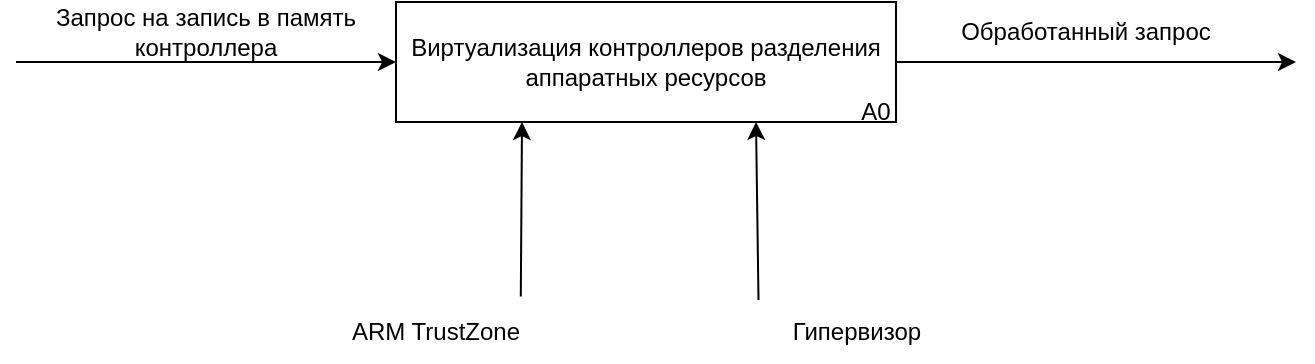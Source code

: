 <mxfile version="24.5.4" type="device" pages="2">
  <diagram name="Page-1" id="two7AJyQK5AV_vLxOYdT">
    <mxGraphModel dx="813" dy="454" grid="1" gridSize="10" guides="1" tooltips="1" connect="1" arrows="1" fold="1" page="1" pageScale="1" pageWidth="850" pageHeight="1100" math="0" shadow="0">
      <root>
        <mxCell id="0" />
        <mxCell id="1" parent="0" />
        <mxCell id="vDNXfYjLbYav8jDJaHbC-3" value="Виртуализация контроллеров разделения аппаратных ресурсов " style="rounded=0;whiteSpace=wrap;html=1;" parent="1" vertex="1">
          <mxGeometry x="360" y="190" width="250" height="60" as="geometry" />
        </mxCell>
        <mxCell id="vDNXfYjLbYav8jDJaHbC-4" value="" style="endArrow=classic;html=1;rounded=0;entryX=0;entryY=0.5;entryDx=0;entryDy=0;" parent="1" target="vDNXfYjLbYav8jDJaHbC-3" edge="1">
          <mxGeometry width="50" height="50" relative="1" as="geometry">
            <mxPoint x="170" y="220" as="sourcePoint" />
            <mxPoint x="450" y="200" as="targetPoint" />
          </mxGeometry>
        </mxCell>
        <mxCell id="vDNXfYjLbYav8jDJaHbC-5" value="" style="endArrow=classic;html=1;rounded=0;exitX=1;exitY=0.5;exitDx=0;exitDy=0;" parent="1" source="vDNXfYjLbYav8jDJaHbC-3" edge="1">
          <mxGeometry width="50" height="50" relative="1" as="geometry">
            <mxPoint x="400" y="250" as="sourcePoint" />
            <mxPoint x="810" y="220" as="targetPoint" />
          </mxGeometry>
        </mxCell>
        <mxCell id="vDNXfYjLbYav8jDJaHbC-6" value="Запрос на запись в память контроллера" style="text;html=1;align=center;verticalAlign=middle;whiteSpace=wrap;rounded=0;" parent="1" vertex="1">
          <mxGeometry x="180" y="190" width="170" height="30" as="geometry" />
        </mxCell>
        <mxCell id="vDNXfYjLbYav8jDJaHbC-16" value="Обработанный запрос" style="text;html=1;align=center;verticalAlign=middle;whiteSpace=wrap;rounded=0;" parent="1" vertex="1">
          <mxGeometry x="630" y="190" width="150" height="30" as="geometry" />
        </mxCell>
        <mxCell id="vDNXfYjLbYav8jDJaHbC-17" value="A0" style="text;html=1;align=center;verticalAlign=middle;whiteSpace=wrap;rounded=0;" parent="1" vertex="1">
          <mxGeometry x="570" y="230" width="60" height="30" as="geometry" />
        </mxCell>
        <mxCell id="hFL_JA1HjYXLilo1OL7Q-1" value="" style="endArrow=classic;html=1;rounded=0;entryX=0.25;entryY=1;entryDx=0;entryDy=0;exitX=0.924;exitY=-0.09;exitDx=0;exitDy=0;exitPerimeter=0;" parent="1" source="hFL_JA1HjYXLilo1OL7Q-3" edge="1">
          <mxGeometry width="50" height="50" relative="1" as="geometry">
            <mxPoint x="423" y="330" as="sourcePoint" />
            <mxPoint x="423" y="250" as="targetPoint" />
          </mxGeometry>
        </mxCell>
        <mxCell id="hFL_JA1HjYXLilo1OL7Q-2" value="" style="endArrow=classic;html=1;rounded=0;entryX=0.25;entryY=1;entryDx=0;entryDy=0;exitX=0.11;exitY=-0.033;exitDx=0;exitDy=0;exitPerimeter=0;" parent="1" source="hFL_JA1HjYXLilo1OL7Q-4" edge="1">
          <mxGeometry width="50" height="50" relative="1" as="geometry">
            <mxPoint x="540" y="330" as="sourcePoint" />
            <mxPoint x="540" y="250" as="targetPoint" />
          </mxGeometry>
        </mxCell>
        <mxCell id="hFL_JA1HjYXLilo1OL7Q-3" value="ARM TrustZone" style="text;html=1;align=center;verticalAlign=middle;whiteSpace=wrap;rounded=0;" parent="1" vertex="1">
          <mxGeometry x="330" y="340" width="100" height="30" as="geometry" />
        </mxCell>
        <mxCell id="hFL_JA1HjYXLilo1OL7Q-4" value="&lt;div&gt;Гипервизор&lt;/div&gt;" style="text;html=1;align=center;verticalAlign=middle;whiteSpace=wrap;rounded=0;" parent="1" vertex="1">
          <mxGeometry x="527.5" y="340" width="125" height="30" as="geometry" />
        </mxCell>
      </root>
    </mxGraphModel>
  </diagram>
  <diagram id="eidY-8nsqPivrirxlFFz" name="Page-2">
    <mxGraphModel dx="2188" dy="1223" grid="1" gridSize="10" guides="1" tooltips="1" connect="1" arrows="1" fold="1" page="1" pageScale="1" pageWidth="850" pageHeight="1100" math="0" shadow="0">
      <root>
        <mxCell id="0" />
        <mxCell id="1" parent="0" />
        <mxCell id="N4-1eTYmswgsE6Q3dom0-2" value="&lt;font style=&quot;font-size: 18px;&quot;&gt;Пометить область памяти контроллера как доступную только для чтения&lt;/font&gt;" style="rounded=0;whiteSpace=wrap;html=1;" parent="1" vertex="1">
          <mxGeometry x="350" y="180" width="260" height="70" as="geometry" />
        </mxCell>
        <mxCell id="N4-1eTYmswgsE6Q3dom0-3" value="" style="endArrow=classic;html=1;rounded=0;entryX=0;entryY=0.5;entryDx=0;entryDy=0;" parent="1" edge="1">
          <mxGeometry width="50" height="50" relative="1" as="geometry">
            <mxPoint x="240" y="375" as="sourcePoint" />
            <mxPoint x="740" y="374.5" as="targetPoint" />
          </mxGeometry>
        </mxCell>
        <mxCell id="N4-1eTYmswgsE6Q3dom0-4" value="" style="endArrow=classic;html=1;rounded=0;exitX=1;exitY=0.5;exitDx=0;exitDy=0;entryX=0;entryY=0.279;entryDx=0;entryDy=0;entryPerimeter=0;" parent="1" source="N4-1eTYmswgsE6Q3dom0-2" target="N4-1eTYmswgsE6Q3dom0-11" edge="1">
          <mxGeometry width="50" height="50" relative="1" as="geometry">
            <mxPoint x="400" y="250" as="sourcePoint" />
            <mxPoint x="810" y="220" as="targetPoint" />
            <Array as="points">
              <mxPoint x="640" y="215" />
              <mxPoint x="640" y="340" />
            </Array>
          </mxGeometry>
        </mxCell>
        <mxCell id="N4-1eTYmswgsE6Q3dom0-5" value="&lt;font style=&quot;font-size: 14px;&quot;&gt;Запрос на запись в память контроллера&lt;/font&gt;" style="text;html=1;align=center;verticalAlign=middle;whiteSpace=wrap;rounded=0;" parent="1" vertex="1">
          <mxGeometry x="470" y="380" width="220" height="30" as="geometry" />
        </mxCell>
        <mxCell id="N4-1eTYmswgsE6Q3dom0-7" value="" style="endArrow=classic;html=1;rounded=0;entryX=0.5;entryY=1;entryDx=0;entryDy=0;" parent="1" target="N4-1eTYmswgsE6Q3dom0-2" edge="1">
          <mxGeometry width="50" height="50" relative="1" as="geometry">
            <mxPoint x="480" y="690" as="sourcePoint" />
            <mxPoint x="540" y="250" as="targetPoint" />
          </mxGeometry>
        </mxCell>
        <mxCell id="N4-1eTYmswgsE6Q3dom0-8" value="&lt;font style=&quot;font-size: 16px;&quot;&gt;ARM TrustZone&lt;/font&gt;" style="text;html=1;align=center;verticalAlign=middle;whiteSpace=wrap;rounded=0;" parent="1" vertex="1">
          <mxGeometry x="417.5" y="690" width="125" height="30" as="geometry" />
        </mxCell>
        <mxCell id="N4-1eTYmswgsE6Q3dom0-10" value="&lt;font style=&quot;font-size: 11px;&quot;&gt;A31&lt;/font&gt;" style="text;html=1;align=center;verticalAlign=middle;whiteSpace=wrap;rounded=0;" parent="1" vertex="1">
          <mxGeometry x="568" y="230" width="60" height="30" as="geometry" />
        </mxCell>
        <mxCell id="N4-1eTYmswgsE6Q3dom0-11" value="&lt;font style=&quot;font-size: 18px;&quot;&gt;Сгенерировать исключение попытки записи в область памяти контроллера&lt;/font&gt;" style="rounded=0;whiteSpace=wrap;html=1;" parent="1" vertex="1">
          <mxGeometry x="680" y="320" width="260" height="70" as="geometry" />
        </mxCell>
        <mxCell id="N4-1eTYmswgsE6Q3dom0-12" value="&lt;font style=&quot;font-size: 18px;&quot;&gt;Проверить какая ВМ запрашивает запись&lt;/font&gt;" style="rounded=0;whiteSpace=wrap;html=1;" parent="1" vertex="1">
          <mxGeometry x="1025" y="449" width="250" height="70" as="geometry" />
        </mxCell>
        <mxCell id="N4-1eTYmswgsE6Q3dom0-13" value="&lt;font style=&quot;font-size: 18px;&quot;&gt;Обработать запрос &lt;/font&gt;" style="rounded=0;whiteSpace=wrap;html=1;" parent="1" vertex="1">
          <mxGeometry x="1360" y="548" width="260" height="70" as="geometry" />
        </mxCell>
        <mxCell id="N4-1eTYmswgsE6Q3dom0-14" value="" style="endArrow=classic;html=1;rounded=0;exitX=1;exitY=0.5;exitDx=0;exitDy=0;entryX=-0.003;entryY=0.45;entryDx=0;entryDy=0;entryPerimeter=0;" parent="1" source="N4-1eTYmswgsE6Q3dom0-11" target="N4-1eTYmswgsE6Q3dom0-12" edge="1">
          <mxGeometry width="50" height="50" relative="1" as="geometry">
            <mxPoint x="980" y="480" as="sourcePoint" />
            <mxPoint x="1030" y="430" as="targetPoint" />
            <Array as="points">
              <mxPoint x="970" y="355" />
              <mxPoint x="970" y="480" />
            </Array>
          </mxGeometry>
        </mxCell>
        <mxCell id="N4-1eTYmswgsE6Q3dom0-15" value="&lt;font style=&quot;font-size: 14px;&quot;&gt;Запрос&lt;/font&gt;" style="text;html=1;align=center;verticalAlign=middle;whiteSpace=wrap;rounded=0;" parent="1" vertex="1">
          <mxGeometry x="960" y="449" width="75" height="30" as="geometry" />
        </mxCell>
        <mxCell id="N4-1eTYmswgsE6Q3dom0-16" value="" style="endArrow=classic;html=1;rounded=0;exitX=1;exitY=0.5;exitDx=0;exitDy=0;entryX=0;entryY=0.5;entryDx=0;entryDy=0;" parent="1" source="N4-1eTYmswgsE6Q3dom0-12" target="N4-1eTYmswgsE6Q3dom0-13" edge="1">
          <mxGeometry width="50" height="50" relative="1" as="geometry">
            <mxPoint x="1150" y="390" as="sourcePoint" />
            <mxPoint x="1200" y="340" as="targetPoint" />
            <Array as="points">
              <mxPoint x="1300" y="484" />
              <mxPoint x="1300" y="583" />
            </Array>
          </mxGeometry>
        </mxCell>
        <mxCell id="N4-1eTYmswgsE6Q3dom0-17" value="&lt;font style=&quot;font-size: 14px;&quot;&gt;Запрос&lt;/font&gt;" style="text;html=1;align=center;verticalAlign=middle;whiteSpace=wrap;rounded=0;" parent="1" vertex="1">
          <mxGeometry x="1294" y="558" width="70" height="30" as="geometry" />
        </mxCell>
        <mxCell id="XKv15EnR_aN_UG9g1W0T-1" value="" style="endArrow=classic;html=1;rounded=0;exitX=1;exitY=0.5;exitDx=0;exitDy=0;" parent="1" edge="1">
          <mxGeometry width="50" height="50" relative="1" as="geometry">
            <mxPoint x="1620" y="582.74" as="sourcePoint" />
            <mxPoint x="1820" y="582.74" as="targetPoint" />
          </mxGeometry>
        </mxCell>
        <mxCell id="XKv15EnR_aN_UG9g1W0T-2" value="&lt;font style=&quot;font-size: 14px;&quot;&gt;Обработанный запрос&lt;/font&gt;" style="text;html=1;align=center;verticalAlign=middle;whiteSpace=wrap;rounded=0;" parent="1" vertex="1">
          <mxGeometry x="1632.5" y="550" width="150" height="30" as="geometry" />
        </mxCell>
        <mxCell id="XKv15EnR_aN_UG9g1W0T-3" value="&lt;font style=&quot;font-size: 11px;&quot;&gt;A32&lt;/font&gt;" style="text;html=1;align=center;verticalAlign=middle;whiteSpace=wrap;rounded=0;" parent="1" vertex="1">
          <mxGeometry x="900" y="370" width="60" height="30" as="geometry" />
        </mxCell>
        <mxCell id="XKv15EnR_aN_UG9g1W0T-4" value="&lt;font style=&quot;font-size: 11px;&quot;&gt;A33&lt;/font&gt;" style="text;html=1;align=center;verticalAlign=middle;whiteSpace=wrap;rounded=0;" parent="1" vertex="1">
          <mxGeometry x="1234" y="499" width="60" height="29" as="geometry" />
        </mxCell>
        <mxCell id="XKv15EnR_aN_UG9g1W0T-5" value="&lt;font style=&quot;font-size: 11px;&quot;&gt;A34&lt;/font&gt;" style="text;html=1;align=center;verticalAlign=middle;whiteSpace=wrap;rounded=0;" parent="1" vertex="1">
          <mxGeometry x="1580" y="596" width="52.5" height="30" as="geometry" />
        </mxCell>
        <mxCell id="XKv15EnR_aN_UG9g1W0T-10" value="" style="endArrow=classic;html=1;rounded=0;entryX=0.5;entryY=1;entryDx=0;entryDy=0;" parent="1" edge="1">
          <mxGeometry width="50" height="50" relative="1" as="geometry">
            <mxPoint x="860" y="681" as="sourcePoint" />
            <mxPoint x="860" y="390" as="targetPoint" />
          </mxGeometry>
        </mxCell>
        <mxCell id="XKv15EnR_aN_UG9g1W0T-12" value="" style="endArrow=classic;html=1;rounded=0;entryX=0.5;entryY=1;entryDx=0;entryDy=0;" parent="1" edge="1">
          <mxGeometry width="50" height="50" relative="1" as="geometry">
            <mxPoint x="1223" y="680" as="sourcePoint" />
            <mxPoint x="1222" y="519" as="targetPoint" />
          </mxGeometry>
        </mxCell>
        <mxCell id="XKv15EnR_aN_UG9g1W0T-14" value="" style="endArrow=classic;html=1;rounded=0;" parent="1" edge="1">
          <mxGeometry width="50" height="50" relative="1" as="geometry">
            <mxPoint x="1572.5" y="690" as="sourcePoint" />
            <mxPoint x="1573" y="620" as="targetPoint" />
          </mxGeometry>
        </mxCell>
        <mxCell id="XKv15EnR_aN_UG9g1W0T-15" value="&lt;font style=&quot;font-size: 15px;&quot;&gt;Гипервизор&lt;/font&gt;" style="text;html=1;align=center;verticalAlign=middle;whiteSpace=wrap;rounded=0;" parent="1" vertex="1">
          <mxGeometry x="1512.5" y="690" width="125" height="30" as="geometry" />
        </mxCell>
        <mxCell id="hsEq4wkH1quAXEF0mcn0-1" value="&lt;font style=&quot;font-size: 14px;&quot;&gt;Область памяти контроллера&lt;/font&gt;" style="text;html=1;align=center;verticalAlign=middle;whiteSpace=wrap;rounded=0;" parent="1" vertex="1">
          <mxGeometry x="690" y="140" width="120" height="30" as="geometry" />
        </mxCell>
        <mxCell id="NG2uyN7nHYZe90FRT-qd-1" value="" style="endArrow=classic;html=1;rounded=0;entryX=0;entryY=0.5;entryDx=0;entryDy=0;" parent="1" edge="1">
          <mxGeometry width="50" height="50" relative="1" as="geometry">
            <mxPoint x="240" y="220" as="sourcePoint" />
            <mxPoint x="350" y="220" as="targetPoint" />
          </mxGeometry>
        </mxCell>
        <mxCell id="TLijLLlr_I1QhJQq48AN-1" value="" style="edgeStyle=isometricEdgeStyle;endArrow=none;html=1;rounded=0;" edge="1" parent="1">
          <mxGeometry width="50" height="100" relative="1" as="geometry">
            <mxPoint x="640" y="270" as="sourcePoint" />
            <mxPoint x="720" y="180" as="targetPoint" />
            <Array as="points">
              <mxPoint x="690" y="220" />
            </Array>
          </mxGeometry>
        </mxCell>
        <mxCell id="TLijLLlr_I1QhJQq48AN-2" value="" style="endArrow=none;html=1;rounded=0;" edge="1" parent="1">
          <mxGeometry width="50" height="50" relative="1" as="geometry">
            <mxPoint x="860" y="680" as="sourcePoint" />
            <mxPoint x="1572" y="680" as="targetPoint" />
          </mxGeometry>
        </mxCell>
      </root>
    </mxGraphModel>
  </diagram>
</mxfile>
